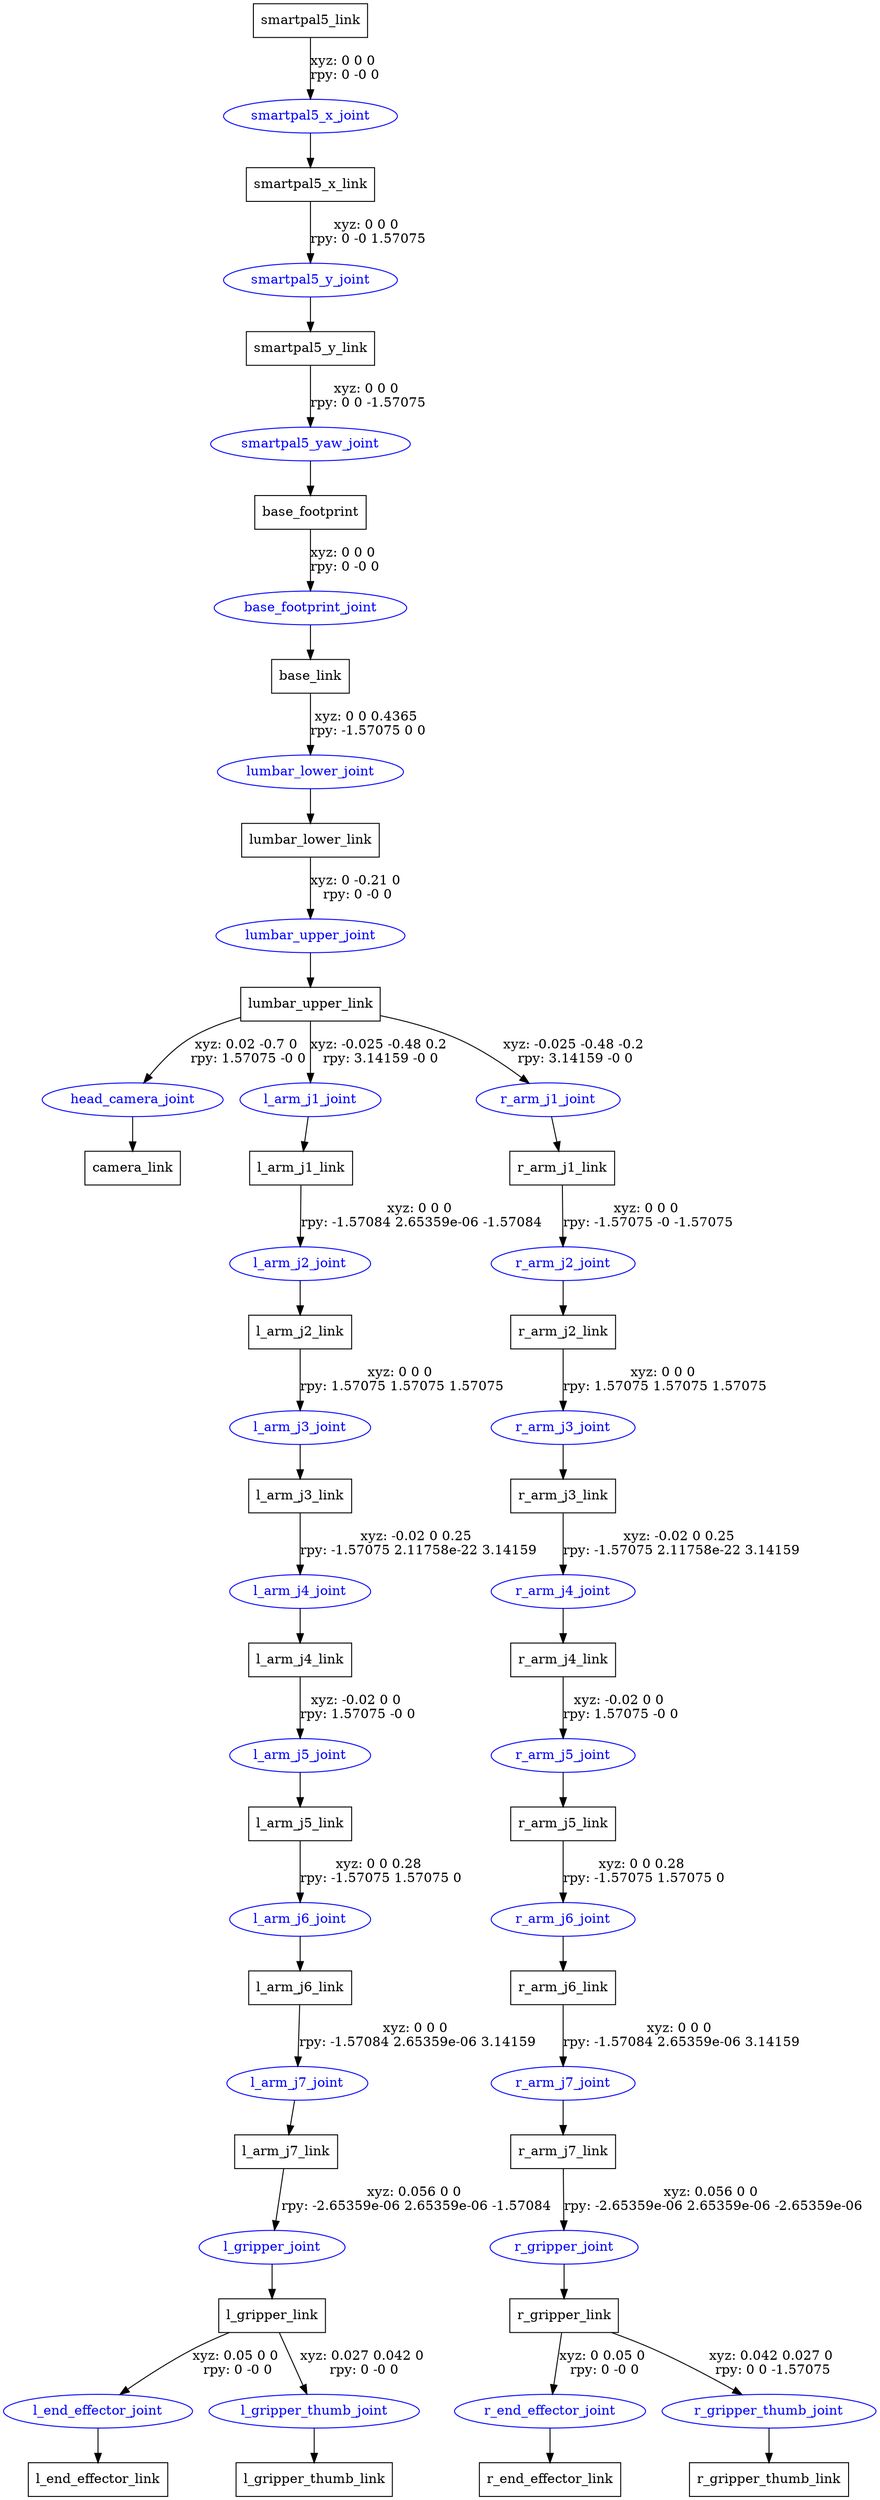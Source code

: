 digraph G {
node [shape=box];
"smartpal5_link" [label="smartpal5_link"];
"smartpal5_x_link" [label="smartpal5_x_link"];
"smartpal5_y_link" [label="smartpal5_y_link"];
"base_footprint" [label="base_footprint"];
"base_link" [label="base_link"];
"lumbar_lower_link" [label="lumbar_lower_link"];
"lumbar_upper_link" [label="lumbar_upper_link"];
"camera_link" [label="camera_link"];
"l_arm_j1_link" [label="l_arm_j1_link"];
"l_arm_j2_link" [label="l_arm_j2_link"];
"l_arm_j3_link" [label="l_arm_j3_link"];
"l_arm_j4_link" [label="l_arm_j4_link"];
"l_arm_j5_link" [label="l_arm_j5_link"];
"l_arm_j6_link" [label="l_arm_j6_link"];
"l_arm_j7_link" [label="l_arm_j7_link"];
"l_gripper_link" [label="l_gripper_link"];
"l_end_effector_link" [label="l_end_effector_link"];
"l_gripper_thumb_link" [label="l_gripper_thumb_link"];
"r_arm_j1_link" [label="r_arm_j1_link"];
"r_arm_j2_link" [label="r_arm_j2_link"];
"r_arm_j3_link" [label="r_arm_j3_link"];
"r_arm_j4_link" [label="r_arm_j4_link"];
"r_arm_j5_link" [label="r_arm_j5_link"];
"r_arm_j6_link" [label="r_arm_j6_link"];
"r_arm_j7_link" [label="r_arm_j7_link"];
"r_gripper_link" [label="r_gripper_link"];
"r_end_effector_link" [label="r_end_effector_link"];
"r_gripper_thumb_link" [label="r_gripper_thumb_link"];
node [shape=ellipse, color=blue, fontcolor=blue];
"smartpal5_link" -> "smartpal5_x_joint" [label="xyz: 0 0 0 \nrpy: 0 -0 0"]
"smartpal5_x_joint" -> "smartpal5_x_link"
"smartpal5_x_link" -> "smartpal5_y_joint" [label="xyz: 0 0 0 \nrpy: 0 -0 1.57075"]
"smartpal5_y_joint" -> "smartpal5_y_link"
"smartpal5_y_link" -> "smartpal5_yaw_joint" [label="xyz: 0 0 0 \nrpy: 0 0 -1.57075"]
"smartpal5_yaw_joint" -> "base_footprint"
"base_footprint" -> "base_footprint_joint" [label="xyz: 0 0 0 \nrpy: 0 -0 0"]
"base_footprint_joint" -> "base_link"
"base_link" -> "lumbar_lower_joint" [label="xyz: 0 0 0.4365 \nrpy: -1.57075 0 0"]
"lumbar_lower_joint" -> "lumbar_lower_link"
"lumbar_lower_link" -> "lumbar_upper_joint" [label="xyz: 0 -0.21 0 \nrpy: 0 -0 0"]
"lumbar_upper_joint" -> "lumbar_upper_link"
"lumbar_upper_link" -> "head_camera_joint" [label="xyz: 0.02 -0.7 0 \nrpy: 1.57075 -0 0"]
"head_camera_joint" -> "camera_link"
"lumbar_upper_link" -> "l_arm_j1_joint" [label="xyz: -0.025 -0.48 0.2 \nrpy: 3.14159 -0 0"]
"l_arm_j1_joint" -> "l_arm_j1_link"
"l_arm_j1_link" -> "l_arm_j2_joint" [label="xyz: 0 0 0 \nrpy: -1.57084 2.65359e-06 -1.57084"]
"l_arm_j2_joint" -> "l_arm_j2_link"
"l_arm_j2_link" -> "l_arm_j3_joint" [label="xyz: 0 0 0 \nrpy: 1.57075 1.57075 1.57075"]
"l_arm_j3_joint" -> "l_arm_j3_link"
"l_arm_j3_link" -> "l_arm_j4_joint" [label="xyz: -0.02 0 0.25 \nrpy: -1.57075 2.11758e-22 3.14159"]
"l_arm_j4_joint" -> "l_arm_j4_link"
"l_arm_j4_link" -> "l_arm_j5_joint" [label="xyz: -0.02 0 0 \nrpy: 1.57075 -0 0"]
"l_arm_j5_joint" -> "l_arm_j5_link"
"l_arm_j5_link" -> "l_arm_j6_joint" [label="xyz: 0 0 0.28 \nrpy: -1.57075 1.57075 0"]
"l_arm_j6_joint" -> "l_arm_j6_link"
"l_arm_j6_link" -> "l_arm_j7_joint" [label="xyz: 0 0 0 \nrpy: -1.57084 2.65359e-06 3.14159"]
"l_arm_j7_joint" -> "l_arm_j7_link"
"l_arm_j7_link" -> "l_gripper_joint" [label="xyz: 0.056 0 0 \nrpy: -2.65359e-06 2.65359e-06 -1.57084"]
"l_gripper_joint" -> "l_gripper_link"
"l_gripper_link" -> "l_end_effector_joint" [label="xyz: 0.05 0 0 \nrpy: 0 -0 0"]
"l_end_effector_joint" -> "l_end_effector_link"
"l_gripper_link" -> "l_gripper_thumb_joint" [label="xyz: 0.027 0.042 0 \nrpy: 0 -0 0"]
"l_gripper_thumb_joint" -> "l_gripper_thumb_link"
"lumbar_upper_link" -> "r_arm_j1_joint" [label="xyz: -0.025 -0.48 -0.2 \nrpy: 3.14159 -0 0"]
"r_arm_j1_joint" -> "r_arm_j1_link"
"r_arm_j1_link" -> "r_arm_j2_joint" [label="xyz: 0 0 0 \nrpy: -1.57075 -0 -1.57075"]
"r_arm_j2_joint" -> "r_arm_j2_link"
"r_arm_j2_link" -> "r_arm_j3_joint" [label="xyz: 0 0 0 \nrpy: 1.57075 1.57075 1.57075"]
"r_arm_j3_joint" -> "r_arm_j3_link"
"r_arm_j3_link" -> "r_arm_j4_joint" [label="xyz: -0.02 0 0.25 \nrpy: -1.57075 2.11758e-22 3.14159"]
"r_arm_j4_joint" -> "r_arm_j4_link"
"r_arm_j4_link" -> "r_arm_j5_joint" [label="xyz: -0.02 0 0 \nrpy: 1.57075 -0 0"]
"r_arm_j5_joint" -> "r_arm_j5_link"
"r_arm_j5_link" -> "r_arm_j6_joint" [label="xyz: 0 0 0.28 \nrpy: -1.57075 1.57075 0"]
"r_arm_j6_joint" -> "r_arm_j6_link"
"r_arm_j6_link" -> "r_arm_j7_joint" [label="xyz: 0 0 0 \nrpy: -1.57084 2.65359e-06 3.14159"]
"r_arm_j7_joint" -> "r_arm_j7_link"
"r_arm_j7_link" -> "r_gripper_joint" [label="xyz: 0.056 0 0 \nrpy: -2.65359e-06 2.65359e-06 -2.65359e-06"]
"r_gripper_joint" -> "r_gripper_link"
"r_gripper_link" -> "r_end_effector_joint" [label="xyz: 0 0.05 0 \nrpy: 0 -0 0"]
"r_end_effector_joint" -> "r_end_effector_link"
"r_gripper_link" -> "r_gripper_thumb_joint" [label="xyz: 0.042 0.027 0 \nrpy: 0 0 -1.57075"]
"r_gripper_thumb_joint" -> "r_gripper_thumb_link"
}
